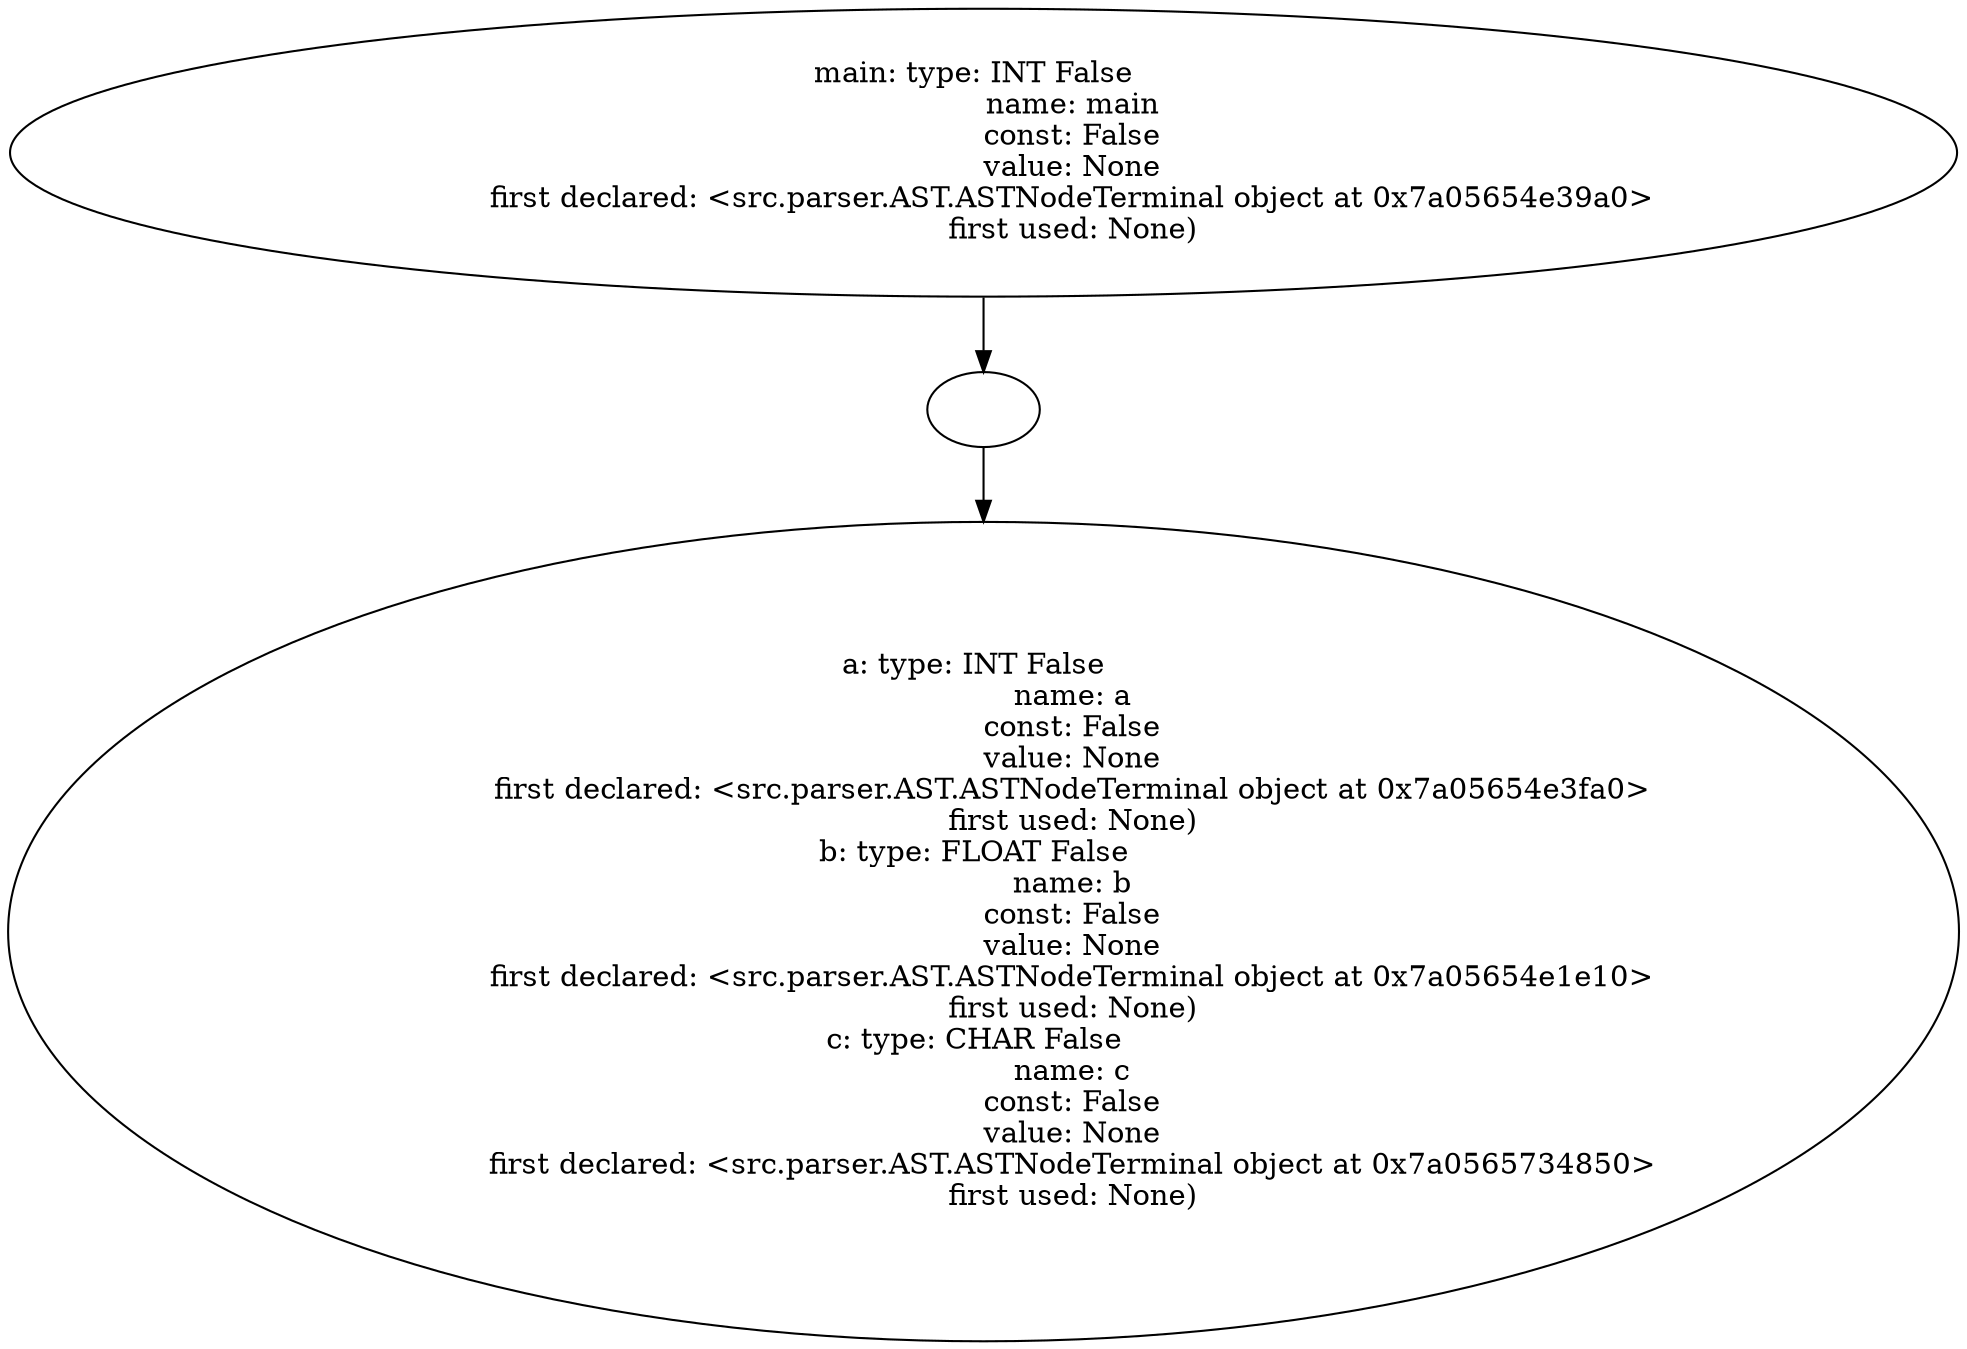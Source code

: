 digraph AST {
  "134163595491168" [label="main: type: INT False  
                   name: main
                   const: False
                   value: None
                   first declared: <src.parser.AST.ASTNodeTerminal object at 0x7a05654e39a0>
                   first used: None)"];
  "134163595491168" -> "134163593051632";
  "134163593051632" [label=""];
  "134163593051632" -> "134163593048032";
  "134163593048032" [label="a: type: INT False  
                   name: a
                   const: False
                   value: None
                   first declared: <src.parser.AST.ASTNodeTerminal object at 0x7a05654e3fa0>
                   first used: None)
b: type: FLOAT False  
                   name: b
                   const: False
                   value: None
                   first declared: <src.parser.AST.ASTNodeTerminal object at 0x7a05654e1e10>
                   first used: None)
c: type: CHAR False  
                   name: c
                   const: False
                   value: None
                   first declared: <src.parser.AST.ASTNodeTerminal object at 0x7a0565734850>
                   first used: None)"];
}
